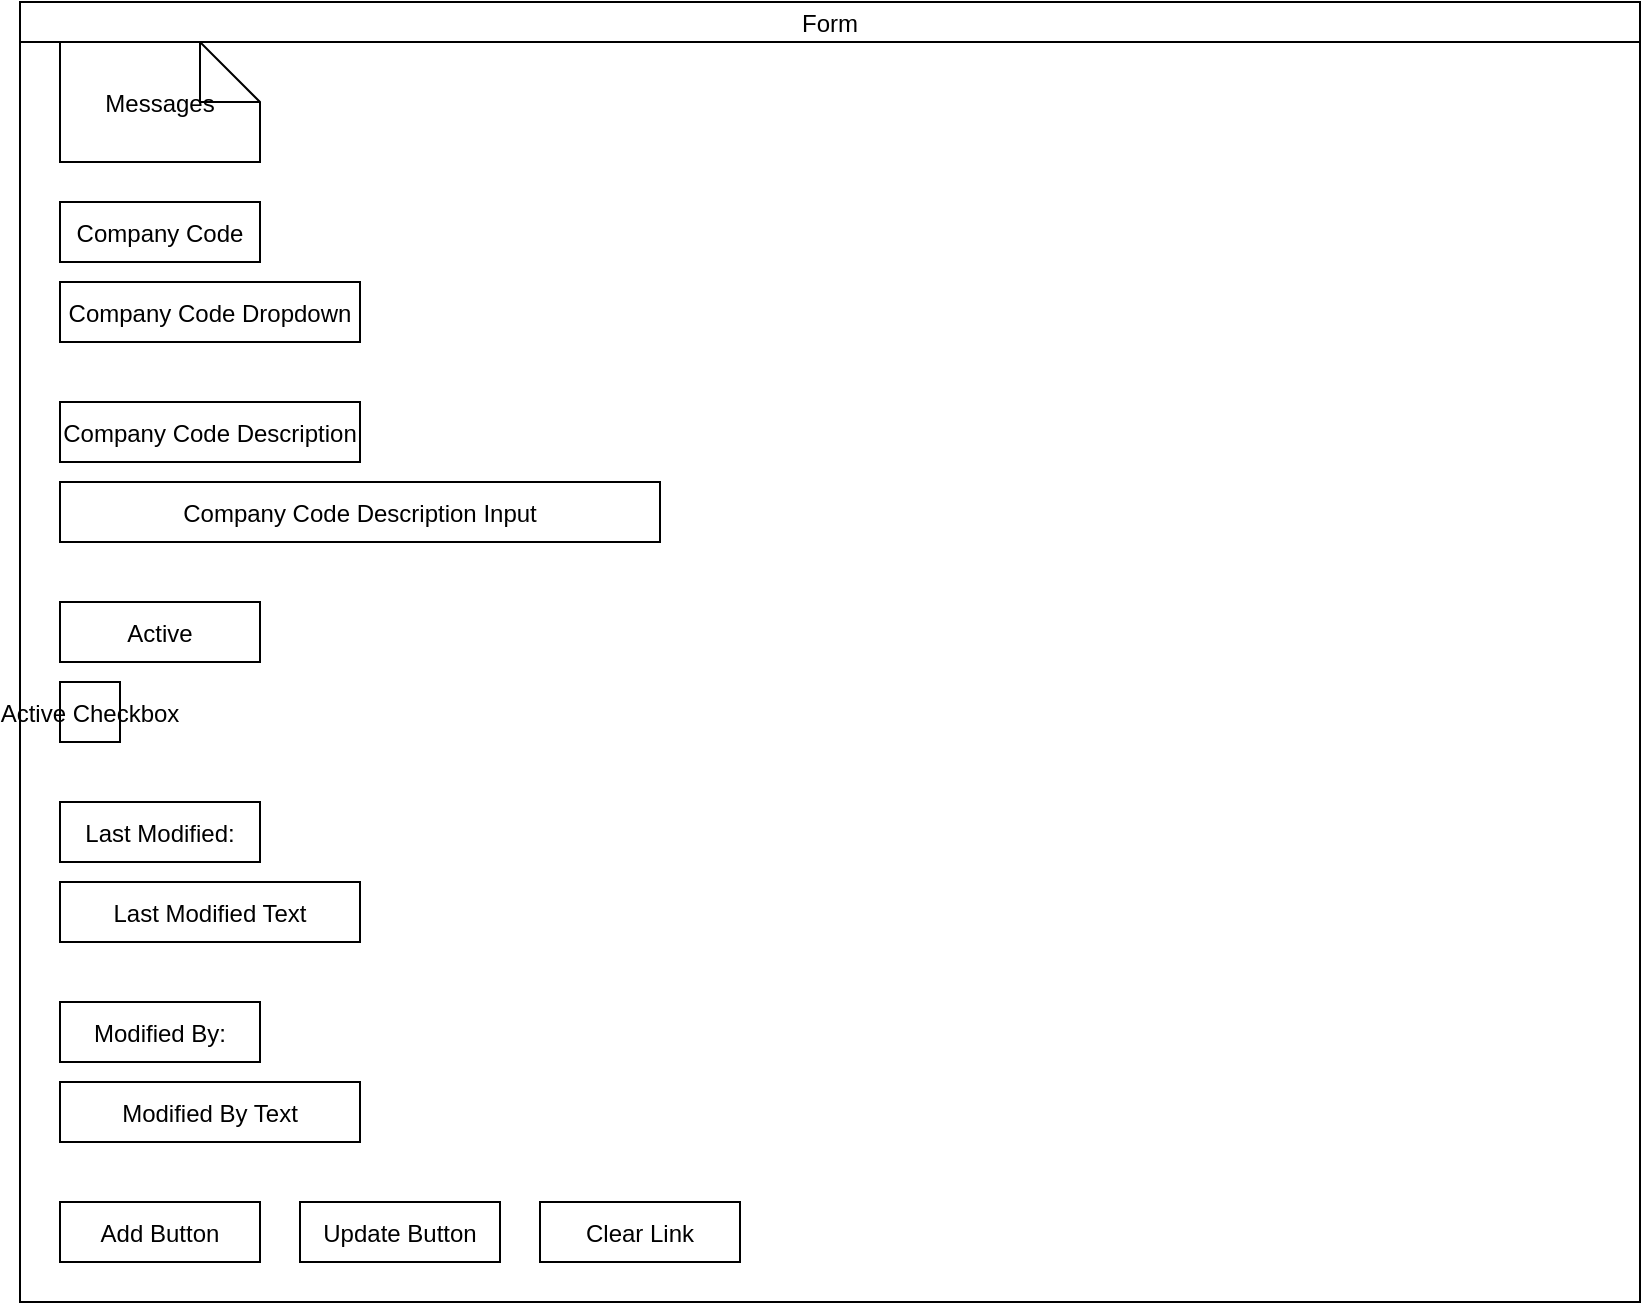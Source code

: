 <mxfile version="25.0.3">
  <diagram name="Page-1" id="jva3ZIlg37BISjTX_MBA">
    <mxGraphModel dx="1426" dy="903" grid="1" gridSize="10" guides="1" tooltips="1" connect="1" arrows="1" fold="1" page="1" pageScale="1" pageWidth="850" pageHeight="1100" math="0" shadow="0">
      <root>
        <mxCell id="0" />
        <mxCell id="1" parent="0" />
        <mxCell id="form1" value="Form" style="shape=swimlane;startSize=20;" vertex="1" parent="1">
          <mxGeometry x="80" y="170" width="810" height="650" as="geometry" />
        </mxCell>
        <mxCell id="messages" value="Messages" style="shape=note;" vertex="1" parent="form1">
          <mxGeometry x="20" y="20" width="100" height="60" as="geometry" />
        </mxCell>
        <mxCell id="companyCodeLabel" value="Company Code" style="shape=label;" vertex="1" parent="form1">
          <mxGeometry x="20" y="100" width="100" height="30" as="geometry" />
        </mxCell>
        <mxCell id="companyCodeDropdown" value="Company Code Dropdown" style="shape=rectangle;" vertex="1" parent="form1">
          <mxGeometry x="20" y="140" width="150" height="30" as="geometry" />
        </mxCell>
        <mxCell id="companyCodeDescriptionLabel" value="Company Code Description" style="shape=label;" vertex="1" parent="form1">
          <mxGeometry x="20" y="200" width="150" height="30" as="geometry" />
        </mxCell>
        <mxCell id="companyCodeDescriptionInput" value="Company Code Description Input" style="shape=rectangle;" vertex="1" parent="form1">
          <mxGeometry x="20" y="240" width="300" height="30" as="geometry" />
        </mxCell>
        <mxCell id="activeCheckboxLabel" value="Active" style="shape=label;" vertex="1" parent="form1">
          <mxGeometry x="20" y="300" width="100" height="30" as="geometry" />
        </mxCell>
        <mxCell id="activeCheckbox" value="Active Checkbox" style="shape=rectangle;" vertex="1" parent="form1">
          <mxGeometry x="20" y="340" width="30" height="30" as="geometry" />
        </mxCell>
        <mxCell id="lastModifiedLabel" value="Last Modified:" style="shape=label;" vertex="1" parent="form1">
          <mxGeometry x="20" y="400" width="100" height="30" as="geometry" />
        </mxCell>
        <mxCell id="lastModifiedText" value="Last Modified Text" style="shape=rectangle;" vertex="1" parent="form1">
          <mxGeometry x="20" y="440" width="150" height="30" as="geometry" />
        </mxCell>
        <mxCell id="modifiedByLabel" value="Modified By:" style="shape=label;" vertex="1" parent="form1">
          <mxGeometry x="20" y="500" width="100" height="30" as="geometry" />
        </mxCell>
        <mxCell id="modifiedByText" value="Modified By Text" style="shape=rectangle;" vertex="1" parent="form1">
          <mxGeometry x="20" y="540" width="150" height="30" as="geometry" />
        </mxCell>
        <mxCell id="addButton" value="Add Button" style="shape=rectangle;" vertex="1" parent="form1">
          <mxGeometry x="20" y="600" width="100" height="30" as="geometry" />
        </mxCell>
        <mxCell id="updateButton" value="Update Button" style="shape=rectangle;" vertex="1" parent="form1">
          <mxGeometry x="140" y="600" width="100" height="30" as="geometry" />
        </mxCell>
        <mxCell id="clearLink" value="Clear Link" style="shape=rectangle;" vertex="1" parent="form1">
          <mxGeometry x="260" y="600" width="100" height="30" as="geometry" />
        </mxCell>
      </root>
    </mxGraphModel>
  </diagram>
</mxfile>